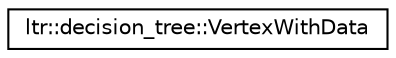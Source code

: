 digraph G
{
  edge [fontname="Helvetica",fontsize="10",labelfontname="Helvetica",labelfontsize="10"];
  node [fontname="Helvetica",fontsize="10",shape=record];
  rankdir="LR";
  Node1 [label="ltr::decision_tree::VertexWithData",height=0.2,width=0.4,color="black", fillcolor="white", style="filled",URL="$structltr_1_1decision__tree_1_1_vertex_with_data.html"];
}
